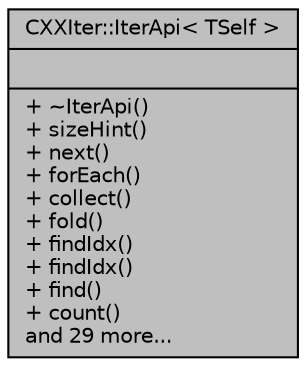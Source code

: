 digraph "CXXIter::IterApi&lt; TSelf &gt;"
{
 // INTERACTIVE_SVG=YES
 // LATEX_PDF_SIZE
  bgcolor="transparent";
  edge [fontname="Helvetica",fontsize="10",labelfontname="Helvetica",labelfontsize="10"];
  node [fontname="Helvetica",fontsize="10",shape=record];
  Node1 [label="{CXXIter::IterApi\< TSelf \>\n||+ ~IterApi()\l+ sizeHint()\l+ next()\l+ forEach()\l+ collect()\l+ fold()\l+ findIdx()\l+ findIdx()\l+ find()\l+ count()\land 29 more...\l}",height=0.2,width=0.4,color="black", fillcolor="grey75", style="filled", fontcolor="black",tooltip="Public Iterator API surface."];
}
